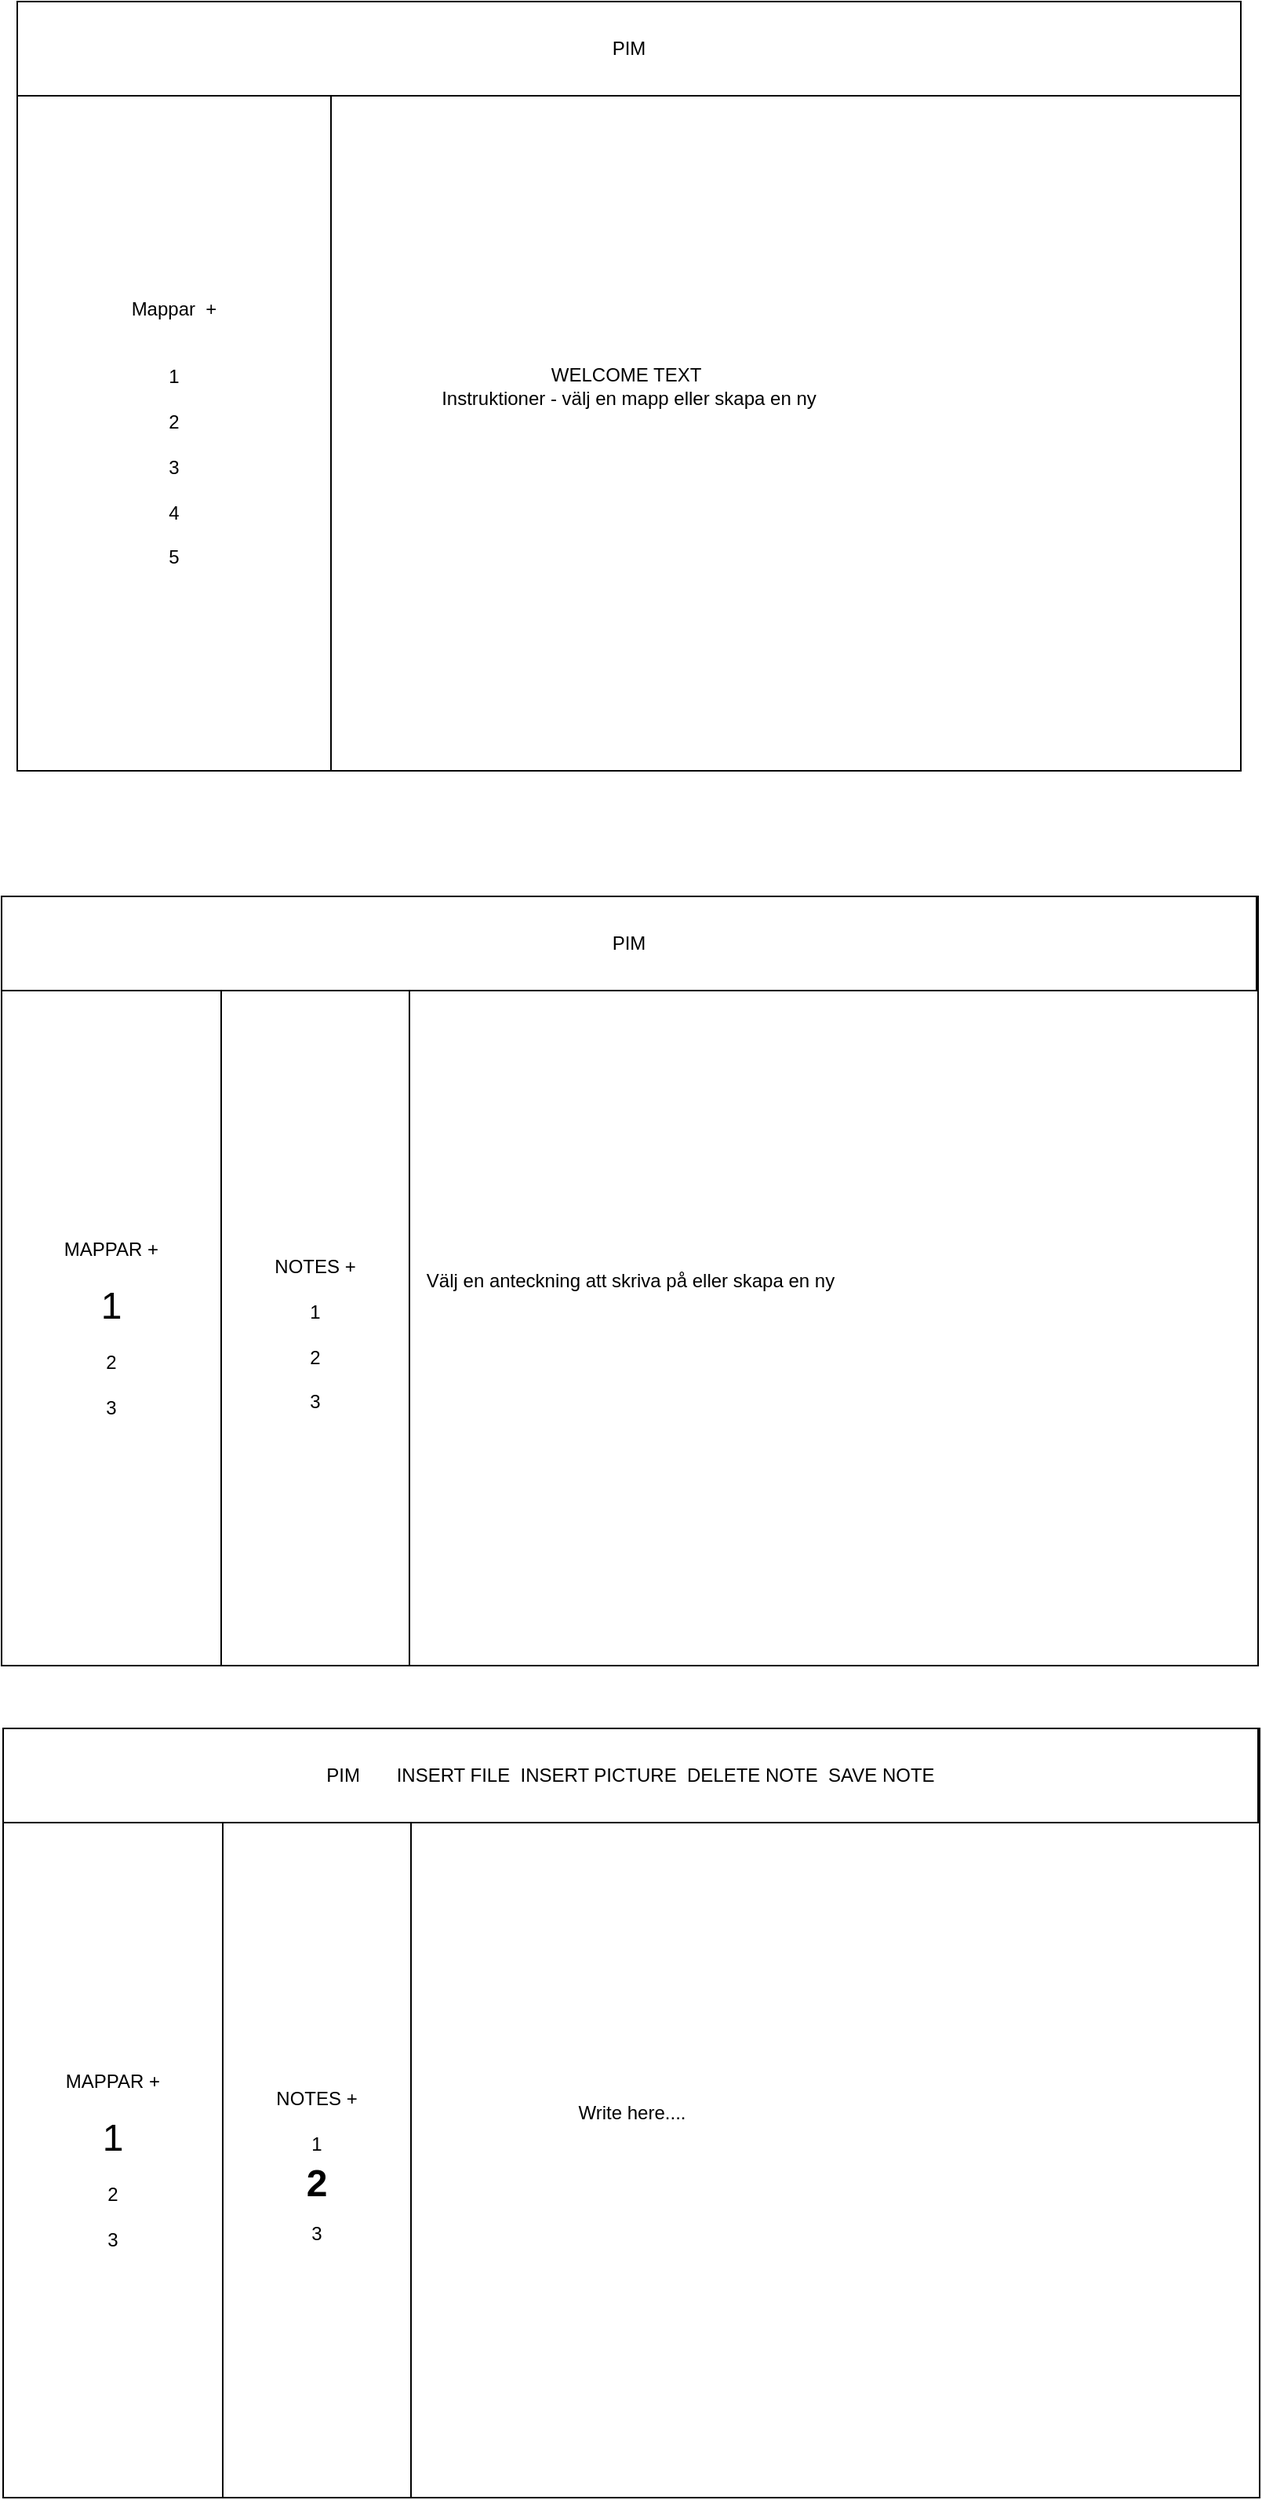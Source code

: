 <mxfile version="15.8.7" type="device"><diagram id="i58jGRpAy-6fIDscddIV" name="Page-1"><mxGraphModel dx="1662" dy="903" grid="1" gridSize="10" guides="1" tooltips="1" connect="1" arrows="1" fold="1" page="1" pageScale="1" pageWidth="827" pageHeight="1169" math="0" shadow="0"><root><mxCell id="0"/><mxCell id="1" parent="0"/><mxCell id="6H_5dHkOLiNLpchbtChC-5" value="WELCOME TEXT&amp;nbsp;&lt;br&gt;Instruktioner - välj en mapp eller skapa en ny" style="rounded=0;whiteSpace=wrap;html=1;" vertex="1" parent="1"><mxGeometry x="10" y="100" width="780" height="490" as="geometry"/></mxCell><mxCell id="6H_5dHkOLiNLpchbtChC-6" value="PIM" style="rounded=0;whiteSpace=wrap;html=1;" vertex="1" parent="1"><mxGeometry x="10" y="100" width="780" height="60" as="geometry"/></mxCell><mxCell id="6H_5dHkOLiNLpchbtChC-7" value="Mappar&amp;nbsp; +&lt;br&gt;&lt;br&gt;&lt;br&gt;1&lt;br&gt;&lt;br&gt;2&lt;br&gt;&lt;br&gt;3&lt;br&gt;&lt;br&gt;4&lt;br&gt;&lt;br&gt;5" style="rounded=0;whiteSpace=wrap;html=1;" vertex="1" parent="1"><mxGeometry x="10" y="160" width="200" height="430" as="geometry"/></mxCell><mxCell id="6H_5dHkOLiNLpchbtChC-8" value="Välj en anteckning att skriva på eller skapa en ny" style="rounded=0;whiteSpace=wrap;html=1;" vertex="1" parent="1"><mxGeometry x="1" y="670" width="800" height="490" as="geometry"/></mxCell><mxCell id="6H_5dHkOLiNLpchbtChC-9" value="PIM" style="rounded=0;whiteSpace=wrap;html=1;" vertex="1" parent="1"><mxGeometry y="670" width="800" height="60" as="geometry"/></mxCell><mxCell id="6H_5dHkOLiNLpchbtChC-10" value="MAPPAR +&lt;br&gt;&lt;br&gt;&lt;font style=&quot;font-size: 24px&quot;&gt;1&lt;/font&gt;&lt;br&gt;&lt;br&gt;2&lt;br&gt;&lt;br&gt;3" style="rounded=0;whiteSpace=wrap;html=1;" vertex="1" parent="1"><mxGeometry y="730" width="140" height="430" as="geometry"/></mxCell><mxCell id="6H_5dHkOLiNLpchbtChC-12" value="&lt;font style=&quot;font-size: 12px&quot;&gt;NOTES +&lt;br&gt;1&lt;br&gt;2&lt;br&gt;3&lt;br&gt;&lt;/font&gt;" style="rounded=0;whiteSpace=wrap;html=1;fontSize=24;" vertex="1" parent="1"><mxGeometry x="140" y="730" width="120" height="430" as="geometry"/></mxCell><mxCell id="6H_5dHkOLiNLpchbtChC-15" value="Write here...." style="rounded=0;whiteSpace=wrap;html=1;" vertex="1" parent="1"><mxGeometry x="2" y="1200" width="800" height="490" as="geometry"/></mxCell><mxCell id="6H_5dHkOLiNLpchbtChC-16" value="PIM&amp;nbsp; &amp;nbsp; &amp;nbsp; &amp;nbsp;INSERT FILE&amp;nbsp; INSERT PICTURE&amp;nbsp; DELETE NOTE&amp;nbsp; SAVE NOTE" style="rounded=0;whiteSpace=wrap;html=1;" vertex="1" parent="1"><mxGeometry x="1" y="1200" width="800" height="60" as="geometry"/></mxCell><mxCell id="6H_5dHkOLiNLpchbtChC-17" value="MAPPAR +&lt;br&gt;&lt;br&gt;&lt;font style=&quot;font-size: 24px&quot;&gt;1&lt;/font&gt;&lt;br&gt;&lt;br&gt;2&lt;br&gt;&lt;br&gt;3" style="rounded=0;whiteSpace=wrap;html=1;" vertex="1" parent="1"><mxGeometry x="1" y="1260" width="140" height="430" as="geometry"/></mxCell><mxCell id="6H_5dHkOLiNLpchbtChC-18" value="&lt;font&gt;&lt;span style=&quot;font-size: 12px&quot;&gt;NOTES +&lt;/span&gt;&lt;br&gt;&lt;span style=&quot;font-size: 12px&quot;&gt;1&lt;/span&gt;&lt;br&gt;&lt;font style=&quot;font-size: 24px&quot;&gt;&lt;b&gt;2&lt;/b&gt;&lt;/font&gt;&lt;br&gt;&lt;span style=&quot;font-size: 12px&quot;&gt;3&lt;/span&gt;&lt;br&gt;&lt;/font&gt;" style="rounded=0;whiteSpace=wrap;html=1;fontSize=24;" vertex="1" parent="1"><mxGeometry x="141" y="1260" width="120" height="430" as="geometry"/></mxCell></root></mxGraphModel></diagram></mxfile>